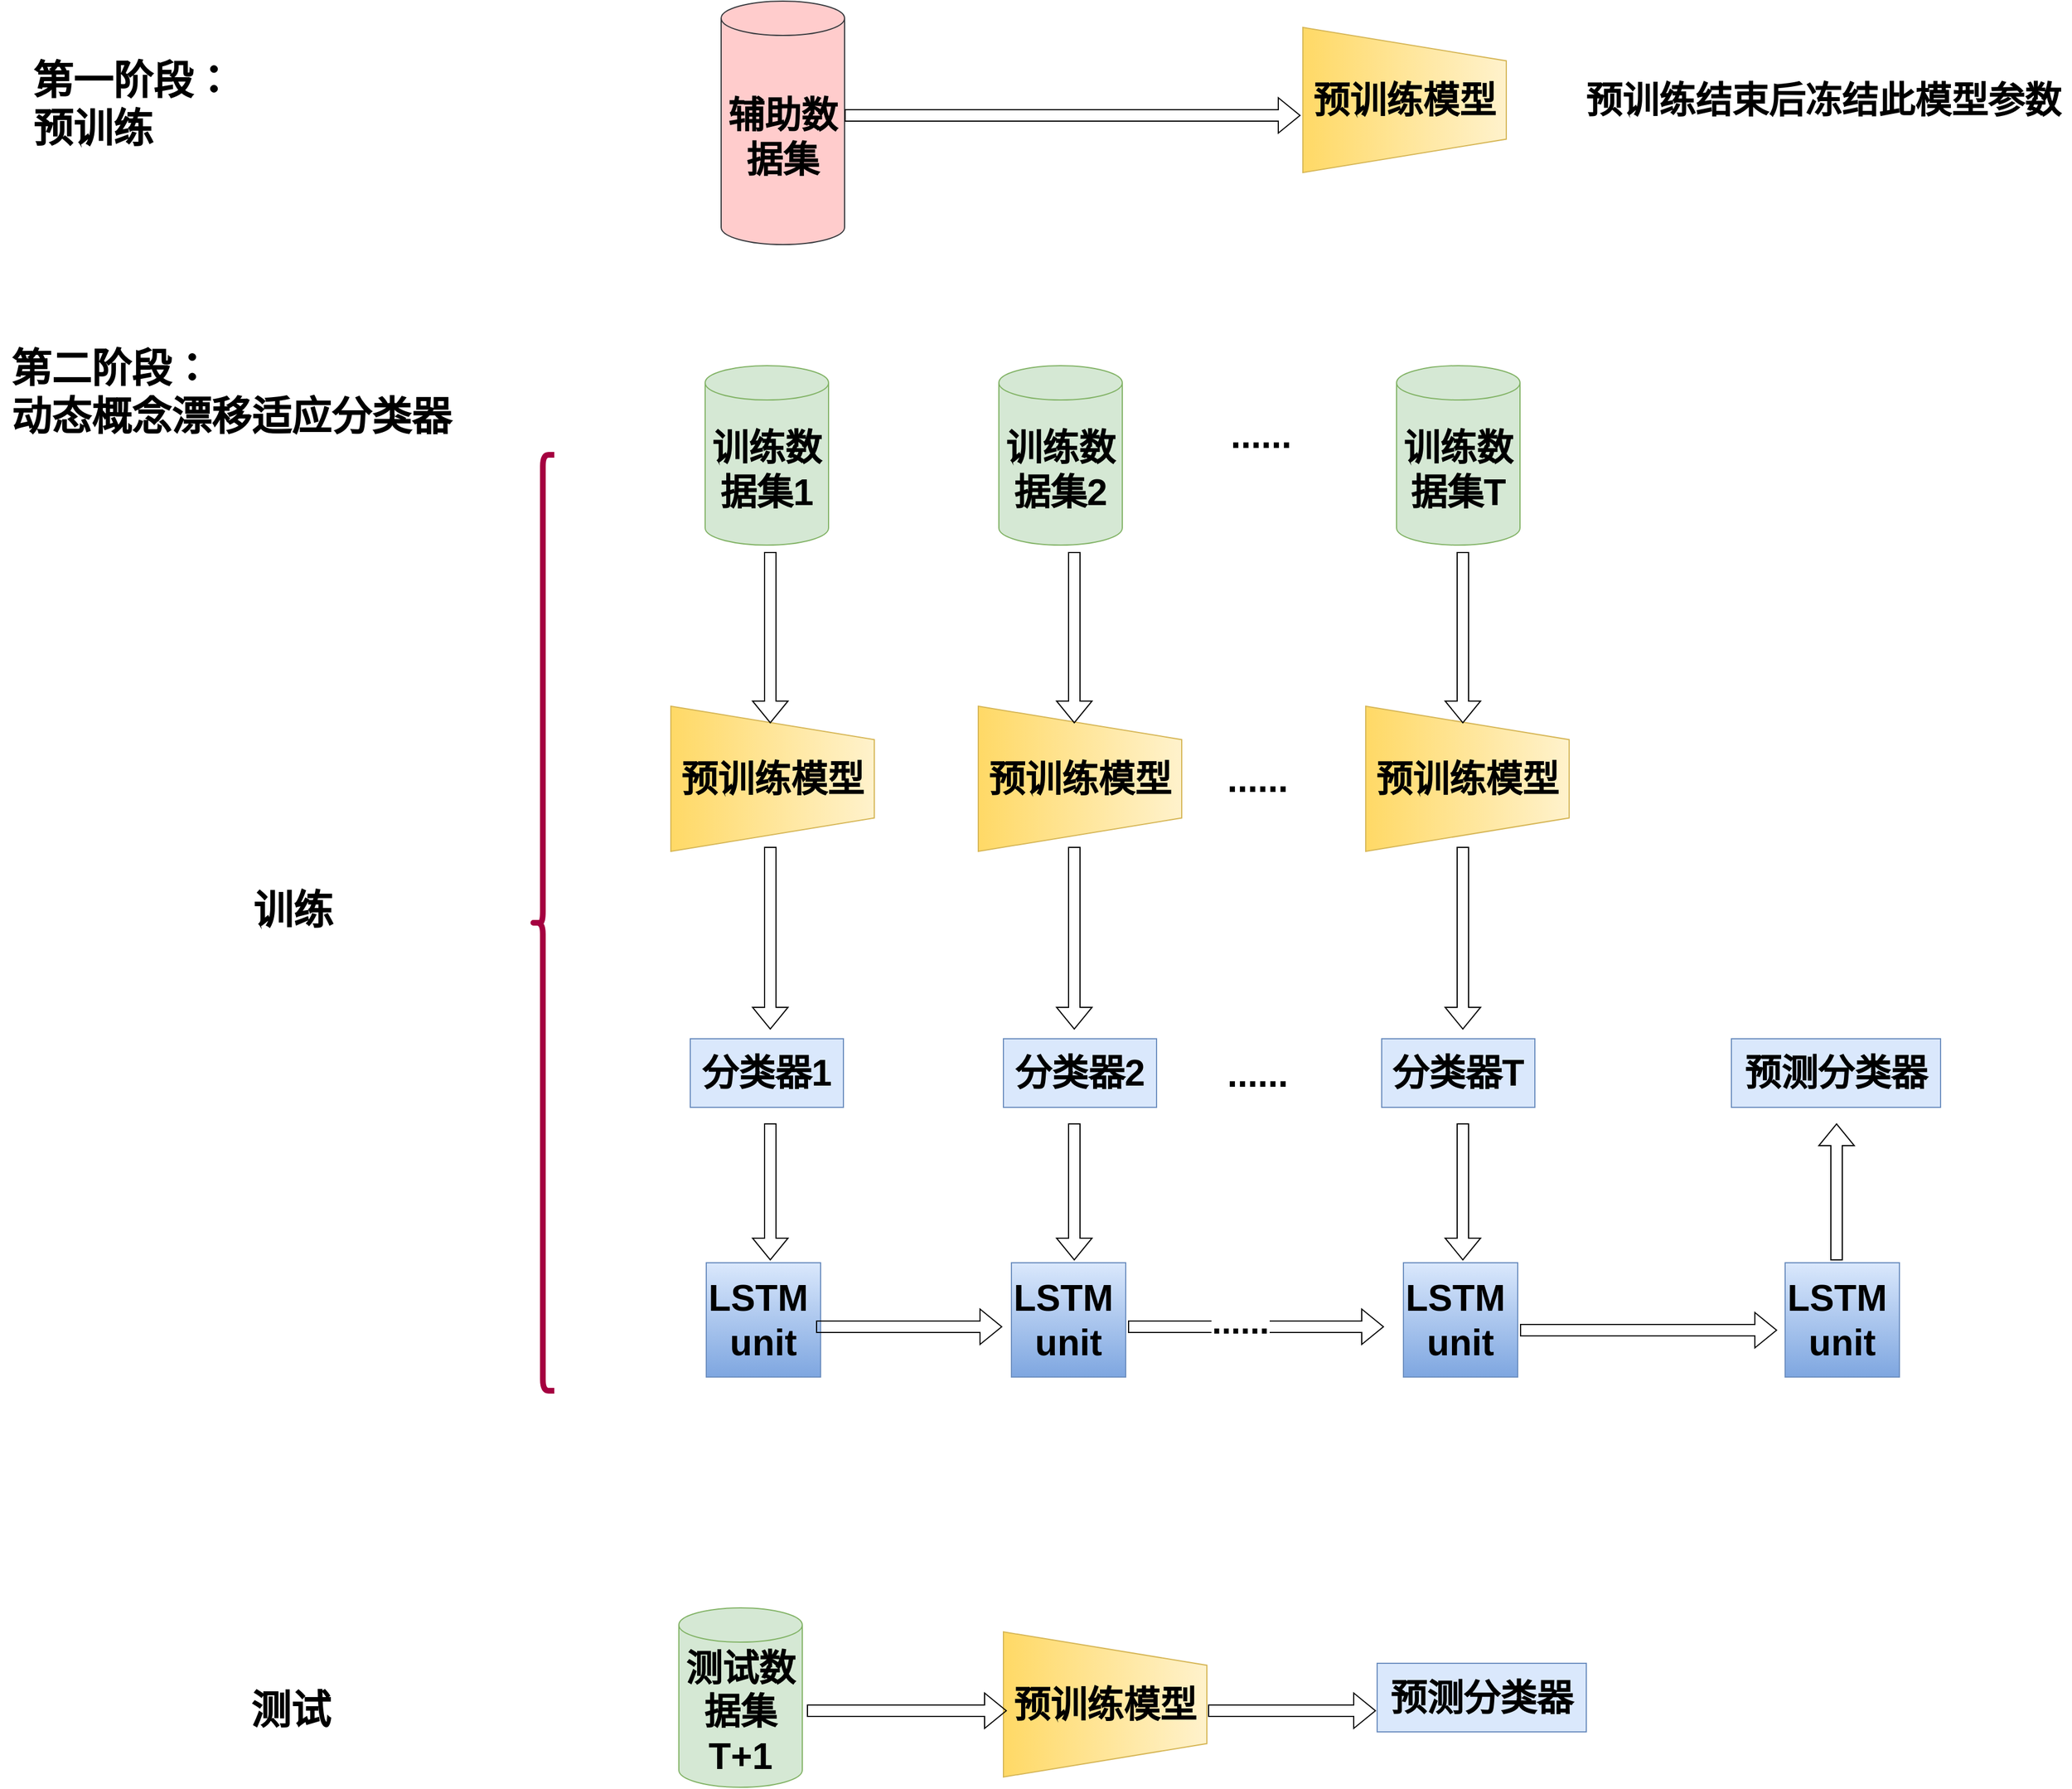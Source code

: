 <mxfile version="24.2.3" type="github">
  <diagram name="第 1 页" id="IuZ21-W2MwJ3771QIR-E">
    <mxGraphModel dx="3034" dy="2571" grid="0" gridSize="10" guides="1" tooltips="1" connect="1" arrows="1" fold="1" page="0" pageScale="1" pageWidth="827" pageHeight="1169" math="0" shadow="0">
      <root>
        <mxCell id="0" />
        <mxCell id="1" parent="0" />
        <mxCell id="ZrMqJIstzdSPl8vEg9Mc-193" value="&lt;div style=&quot;font-size: 35px;&quot; align=&quot;left&quot;&gt;&lt;font style=&quot;font-size: 35px;&quot;&gt;&lt;font style=&quot;font-size: 35px;&quot;&gt;&lt;b&gt;第一阶段：&lt;/b&gt;&lt;/font&gt;&lt;br&gt;&lt;font style=&quot;font-size: 35px;&quot;&gt;&lt;font style=&quot;font-size: 35px;&quot;&gt;&lt;b&gt;预训练&lt;/b&gt;&lt;/font&gt;&lt;/font&gt;&lt;br&gt;&lt;br&gt;&lt;/font&gt;&lt;/div&gt;&lt;div style=&quot;font-size: 35px;&quot; align=&quot;left&quot;&gt;&lt;font style=&quot;font-size: 35px;&quot;&gt;&lt;br&gt;&lt;/font&gt;&lt;/div&gt;" style="text;html=1;align=left;verticalAlign=middle;resizable=0;points=[];autosize=1;strokeColor=none;fillColor=none;" vertex="1" parent="1">
          <mxGeometry x="-287" y="-911" width="193" height="181" as="geometry" />
        </mxCell>
        <mxCell id="ZrMqJIstzdSPl8vEg9Mc-194" value="&lt;div style=&quot;font-size: 35px;&quot; align=&quot;left&quot;&gt;&lt;font style=&quot;font-size: 35px;&quot;&gt;&lt;b&gt;&lt;font style=&quot;font-size: 35px;&quot;&gt;第二阶段：&lt;/font&gt;&lt;/b&gt;&lt;br&gt;&lt;font style=&quot;font-size: 35px;&quot;&gt;&lt;b&gt;&lt;font style=&quot;font-size: 35px;&quot;&gt;动态概念漂移适应分类器&lt;/font&gt;&lt;/b&gt;&lt;/font&gt;&lt;br&gt;&lt;/font&gt;&lt;/div&gt;" style="text;html=1;align=center;verticalAlign=middle;resizable=0;points=[];autosize=1;strokeColor=none;fillColor=none;" vertex="1" parent="1">
          <mxGeometry x="-314" y="-659" width="403" height="97" as="geometry" />
        </mxCell>
        <mxCell id="ZrMqJIstzdSPl8vEg9Mc-202" value="&lt;font size=&quot;1&quot;&gt;&lt;b style=&quot;font-size: 32px;&quot;&gt;辅助数据集&lt;/b&gt;&lt;/font&gt;" style="shape=cylinder3;whiteSpace=wrap;html=1;boundedLbl=1;backgroundOutline=1;size=15;fillColor=#ffcccc;strokeColor=#36393d;" vertex="1" parent="1">
          <mxGeometry x="317" y="-952" width="108" height="213" as="geometry" />
        </mxCell>
        <mxCell id="ZrMqJIstzdSPl8vEg9Mc-203" value="&lt;font size=&quot;1&quot;&gt;&lt;b style=&quot;font-size: 32px;&quot;&gt;预训练模型&lt;/b&gt;&lt;/font&gt;" style="verticalLabelPosition=middle;verticalAlign=middle;html=1;shape=trapezoid;perimeter=trapezoidPerimeter;whiteSpace=wrap;size=0.23;arcSize=10;flipV=1;labelPosition=center;align=center;direction=south;fillColor=#fff2cc;gradientColor=#ffd966;strokeColor=#d6b656;" vertex="1" parent="1">
          <mxGeometry x="826" y="-929" width="178" height="127" as="geometry" />
        </mxCell>
        <mxCell id="ZrMqJIstzdSPl8vEg9Mc-204" value="" style="shape=flexArrow;endArrow=classic;html=1;rounded=0;" edge="1" parent="1">
          <mxGeometry width="50" height="50" relative="1" as="geometry">
            <mxPoint x="425" y="-852" as="sourcePoint" />
            <mxPoint x="824" y="-852" as="targetPoint" />
          </mxGeometry>
        </mxCell>
        <mxCell id="ZrMqJIstzdSPl8vEg9Mc-205" value="&lt;font size=&quot;1&quot;&gt;&lt;b style=&quot;font-size: 32px;&quot;&gt;训练数据集1&lt;/b&gt;&lt;/font&gt;" style="shape=cylinder3;whiteSpace=wrap;html=1;boundedLbl=1;backgroundOutline=1;size=15;fillColor=#d5e8d4;strokeColor=#82b366;" vertex="1" parent="1">
          <mxGeometry x="303" y="-633" width="108" height="157" as="geometry" />
        </mxCell>
        <mxCell id="ZrMqJIstzdSPl8vEg9Mc-206" value="&lt;font size=&quot;1&quot;&gt;&lt;b style=&quot;font-size: 35px;&quot;&gt;训练&lt;/b&gt;&lt;/font&gt;" style="text;html=1;align=center;verticalAlign=middle;resizable=0;points=[];autosize=1;strokeColor=none;fillColor=none;" vertex="1" parent="1">
          <mxGeometry x="-102" y="-184" width="88" height="54" as="geometry" />
        </mxCell>
        <mxCell id="ZrMqJIstzdSPl8vEg9Mc-207" value="&lt;font size=&quot;1&quot;&gt;&lt;b style=&quot;font-size: 35px;&quot;&gt;测试&lt;/b&gt;&lt;/font&gt;" style="text;html=1;align=center;verticalAlign=middle;resizable=0;points=[];autosize=1;strokeColor=none;fillColor=none;" vertex="1" parent="1">
          <mxGeometry x="-104" y="516" width="88" height="54" as="geometry" />
        </mxCell>
        <mxCell id="ZrMqJIstzdSPl8vEg9Mc-208" value="&lt;font size=&quot;1&quot;&gt;&lt;b style=&quot;font-size: 32px;&quot;&gt;训练数据集2&lt;/b&gt;&lt;/font&gt;" style="shape=cylinder3;whiteSpace=wrap;html=1;boundedLbl=1;backgroundOutline=1;size=15;fillColor=#d5e8d4;strokeColor=#82b366;" vertex="1" parent="1">
          <mxGeometry x="560" y="-633" width="108" height="157" as="geometry" />
        </mxCell>
        <mxCell id="ZrMqJIstzdSPl8vEg9Mc-209" value="&lt;font size=&quot;1&quot;&gt;&lt;b style=&quot;font-size: 32px;&quot;&gt;训练数据集T&lt;/b&gt;&lt;/font&gt;" style="shape=cylinder3;whiteSpace=wrap;html=1;boundedLbl=1;backgroundOutline=1;size=15;fillColor=#d5e8d4;strokeColor=#82b366;" vertex="1" parent="1">
          <mxGeometry x="908" y="-633" width="108" height="157" as="geometry" />
        </mxCell>
        <mxCell id="ZrMqJIstzdSPl8vEg9Mc-214" value="&lt;font size=&quot;1&quot;&gt;&lt;b style=&quot;font-size: 32px;&quot;&gt;分类器1&lt;/b&gt;&lt;/font&gt;" style="rounded=0;whiteSpace=wrap;html=1;fillColor=#dae8fc;strokeColor=#6c8ebf;" vertex="1" parent="1">
          <mxGeometry x="290" y="-44" width="134" height="60" as="geometry" />
        </mxCell>
        <mxCell id="ZrMqJIstzdSPl8vEg9Mc-217" value="&lt;font size=&quot;1&quot;&gt;&lt;b style=&quot;font-size: 32px;&quot;&gt;分类器2&lt;/b&gt;&lt;/font&gt;" style="rounded=0;whiteSpace=wrap;html=1;fillColor=#dae8fc;strokeColor=#6c8ebf;" vertex="1" parent="1">
          <mxGeometry x="564" y="-44" width="134" height="60" as="geometry" />
        </mxCell>
        <mxCell id="ZrMqJIstzdSPl8vEg9Mc-218" value="&lt;font size=&quot;1&quot;&gt;&lt;b style=&quot;font-size: 32px;&quot;&gt;分类器T&lt;/b&gt;&lt;/font&gt;" style="rounded=0;whiteSpace=wrap;html=1;fillColor=#dae8fc;strokeColor=#6c8ebf;" vertex="1" parent="1">
          <mxGeometry x="895" y="-44" width="134" height="60" as="geometry" />
        </mxCell>
        <mxCell id="ZrMqJIstzdSPl8vEg9Mc-229" value="&lt;font size=&quot;1&quot;&gt;&lt;b style=&quot;font-size: 32px;&quot;&gt;测试数据集T+1&lt;/b&gt;&lt;/font&gt;" style="shape=cylinder3;whiteSpace=wrap;html=1;boundedLbl=1;backgroundOutline=1;size=15;fillColor=#d5e8d4;strokeColor=#82b366;" vertex="1" parent="1">
          <mxGeometry x="280" y="454" width="108" height="157" as="geometry" />
        </mxCell>
        <mxCell id="ZrMqJIstzdSPl8vEg9Mc-240" value="&lt;font size=&quot;1&quot;&gt;&lt;b style=&quot;font-size: 32px;&quot;&gt;预训练模型&lt;/b&gt;&lt;/font&gt;" style="verticalLabelPosition=middle;verticalAlign=middle;html=1;shape=trapezoid;perimeter=trapezoidPerimeter;whiteSpace=wrap;size=0.23;arcSize=10;flipV=1;labelPosition=center;align=center;direction=south;fillColor=#fff2cc;gradientColor=#ffd966;strokeColor=#d6b656;" vertex="1" parent="1">
          <mxGeometry x="273" y="-335" width="178" height="127" as="geometry" />
        </mxCell>
        <mxCell id="ZrMqJIstzdSPl8vEg9Mc-244" value="&lt;font style=&quot;font-size: 32px;&quot;&gt;&lt;b&gt;...&lt;font style=&quot;font-size: 32px;&quot;&gt;...&lt;/font&gt;&lt;/b&gt;&lt;/font&gt;" style="text;html=1;align=center;verticalAlign=middle;resizable=0;points=[];autosize=1;strokeColor=none;fillColor=none;fontSize=18;" vertex="1" parent="1">
          <mxGeometry x="753" y="-598" width="71" height="51" as="geometry" />
        </mxCell>
        <mxCell id="ZrMqJIstzdSPl8vEg9Mc-245" style="edgeStyle=orthogonalEdgeStyle;rounded=0;orthogonalLoop=1;jettySize=auto;html=1;exitX=0.5;exitY=1;exitDx=0;exitDy=0;" edge="1" parent="1" source="ZrMqJIstzdSPl8vEg9Mc-217" target="ZrMqJIstzdSPl8vEg9Mc-217">
          <mxGeometry relative="1" as="geometry" />
        </mxCell>
        <mxCell id="ZrMqJIstzdSPl8vEg9Mc-247" value="&lt;div style=&quot;font-size: 32px;&quot;&gt;&lt;font style=&quot;font-size: 32px;&quot;&gt;&lt;b&gt;&lt;font style=&quot;font-size: 32px;&quot;&gt;LSTM&amp;nbsp;&lt;/font&gt;&lt;/b&gt;&lt;/font&gt;&lt;/div&gt;&lt;div style=&quot;font-size: 32px;&quot;&gt;&lt;font style=&quot;font-size: 32px;&quot;&gt;&lt;b&gt;&lt;font style=&quot;font-size: 32px;&quot;&gt;unit &lt;br&gt;&lt;/font&gt;&lt;/b&gt;&lt;/font&gt;&lt;/div&gt;" style="whiteSpace=wrap;html=1;aspect=fixed;fillColor=#dae8fc;strokeColor=#6c8ebf;gradientColor=#7ea6e0;" vertex="1" parent="1">
          <mxGeometry x="571" y="152" width="100" height="100" as="geometry" />
        </mxCell>
        <mxCell id="ZrMqJIstzdSPl8vEg9Mc-249" value="&lt;div style=&quot;font-size: 32px;&quot; align=&quot;center&quot;&gt;&lt;font style=&quot;font-size: 32px;&quot;&gt;&lt;b&gt;&lt;font style=&quot;font-size: 32px;&quot;&gt;LSTM&amp;nbsp;&lt;/font&gt;&lt;/b&gt;&lt;/font&gt;&lt;/div&gt;&lt;div style=&quot;font-size: 32px;&quot; align=&quot;center&quot;&gt;&lt;font style=&quot;font-size: 32px;&quot;&gt;&lt;b&gt;&lt;font style=&quot;font-size: 32px;&quot;&gt;unit &lt;br&gt;&lt;/font&gt;&lt;/b&gt;&lt;/font&gt;&lt;/div&gt;" style="whiteSpace=wrap;html=1;aspect=fixed;fillColor=#dae8fc;strokeColor=#6c8ebf;gradientColor=#7ea6e0;align=center;" vertex="1" parent="1">
          <mxGeometry x="304" y="152" width="100" height="100" as="geometry" />
        </mxCell>
        <mxCell id="ZrMqJIstzdSPl8vEg9Mc-251" value="&lt;div style=&quot;font-size: 32px;&quot;&gt;&lt;font style=&quot;font-size: 32px;&quot;&gt;&lt;b&gt;&lt;font style=&quot;font-size: 32px;&quot;&gt;LSTM&amp;nbsp;&lt;/font&gt;&lt;/b&gt;&lt;/font&gt;&lt;/div&gt;&lt;div style=&quot;font-size: 32px;&quot;&gt;&lt;font style=&quot;font-size: 32px;&quot;&gt;&lt;b&gt;&lt;font style=&quot;font-size: 32px;&quot;&gt;unit &lt;br&gt;&lt;/font&gt;&lt;/b&gt;&lt;/font&gt;&lt;/div&gt;" style="whiteSpace=wrap;html=1;aspect=fixed;fillColor=#dae8fc;strokeColor=#6c8ebf;gradientColor=#7ea6e0;" vertex="1" parent="1">
          <mxGeometry x="914" y="152" width="100" height="100" as="geometry" />
        </mxCell>
        <mxCell id="ZrMqJIstzdSPl8vEg9Mc-252" value="&lt;div style=&quot;font-size: 32px;&quot;&gt;&lt;font style=&quot;font-size: 32px;&quot;&gt;&lt;b&gt;&lt;font style=&quot;font-size: 32px;&quot;&gt;LSTM&amp;nbsp;&lt;/font&gt;&lt;/b&gt;&lt;/font&gt;&lt;/div&gt;&lt;div style=&quot;font-size: 32px;&quot;&gt;&lt;font style=&quot;font-size: 32px;&quot;&gt;&lt;b&gt;&lt;font style=&quot;font-size: 32px;&quot;&gt;unit &lt;br&gt;&lt;/font&gt;&lt;/b&gt;&lt;/font&gt;&lt;/div&gt;" style="whiteSpace=wrap;html=1;aspect=fixed;fillColor=#dae8fc;strokeColor=#6c8ebf;gradientColor=#7ea6e0;" vertex="1" parent="1">
          <mxGeometry x="1248" y="152" width="100" height="100" as="geometry" />
        </mxCell>
        <mxCell id="ZrMqJIstzdSPl8vEg9Mc-257" value="&lt;font size=&quot;1&quot;&gt;&lt;b&gt;&lt;font style=&quot;font-size: 32px;&quot;&gt;预测分类器&lt;/font&gt;&lt;/b&gt;&lt;/font&gt;" style="rounded=0;whiteSpace=wrap;html=1;fillColor=#dae8fc;strokeColor=#6c8ebf;" vertex="1" parent="1">
          <mxGeometry x="1201" y="-44" width="183" height="60" as="geometry" />
        </mxCell>
        <mxCell id="ZrMqJIstzdSPl8vEg9Mc-259" value="&lt;font size=&quot;1&quot;&gt;&lt;b style=&quot;font-size: 32px;&quot;&gt;预训练模型&lt;/b&gt;&lt;/font&gt;" style="verticalLabelPosition=middle;verticalAlign=middle;html=1;shape=trapezoid;perimeter=trapezoidPerimeter;whiteSpace=wrap;size=0.23;arcSize=10;flipV=1;labelPosition=center;align=center;direction=south;fillColor=#fff2cc;gradientColor=#ffd966;strokeColor=#d6b656;" vertex="1" parent="1">
          <mxGeometry x="564" y="475" width="178" height="127" as="geometry" />
        </mxCell>
        <mxCell id="ZrMqJIstzdSPl8vEg9Mc-261" value="&lt;font size=&quot;1&quot;&gt;&lt;b&gt;&lt;font style=&quot;font-size: 32px;&quot;&gt;预测分类器&lt;/font&gt;&lt;/b&gt;&lt;/font&gt;" style="rounded=0;whiteSpace=wrap;html=1;fillColor=#dae8fc;strokeColor=#6c8ebf;" vertex="1" parent="1">
          <mxGeometry x="891" y="502.5" width="183" height="60" as="geometry" />
        </mxCell>
        <mxCell id="ZrMqJIstzdSPl8vEg9Mc-262" value="&lt;font size=&quot;1&quot;&gt;&lt;b style=&quot;font-size: 32px;&quot;&gt;预训练结束后冻结此模型参数&lt;/b&gt;&lt;/font&gt;" style="text;html=1;align=center;verticalAlign=middle;resizable=0;points=[];autosize=1;strokeColor=none;fillColor=none;" vertex="1" parent="1">
          <mxGeometry x="1064" y="-890.5" width="434" height="50" as="geometry" />
        </mxCell>
        <mxCell id="ZrMqJIstzdSPl8vEg9Mc-263" value="&lt;font size=&quot;1&quot;&gt;&lt;b style=&quot;font-size: 32px;&quot;&gt;预训练模型&lt;/b&gt;&lt;/font&gt;" style="verticalLabelPosition=middle;verticalAlign=middle;html=1;shape=trapezoid;perimeter=trapezoidPerimeter;whiteSpace=wrap;size=0.23;arcSize=10;flipV=1;labelPosition=center;align=center;direction=south;fillColor=#fff2cc;gradientColor=#ffd966;strokeColor=#d6b656;" vertex="1" parent="1">
          <mxGeometry x="542" y="-335" width="178" height="127" as="geometry" />
        </mxCell>
        <mxCell id="ZrMqJIstzdSPl8vEg9Mc-264" value="&lt;font size=&quot;1&quot;&gt;&lt;b style=&quot;font-size: 32px;&quot;&gt;预训练模型&lt;/b&gt;&lt;/font&gt;" style="verticalLabelPosition=middle;verticalAlign=middle;html=1;shape=trapezoid;perimeter=trapezoidPerimeter;whiteSpace=wrap;size=0.23;arcSize=10;flipV=1;labelPosition=center;align=center;direction=south;fillColor=#fff2cc;gradientColor=#ffd966;strokeColor=#d6b656;" vertex="1" parent="1">
          <mxGeometry x="881" y="-335" width="178" height="127" as="geometry" />
        </mxCell>
        <mxCell id="ZrMqJIstzdSPl8vEg9Mc-267" value="" style="shape=flexArrow;endArrow=classic;html=1;rounded=0;" edge="1" parent="1">
          <mxGeometry width="50" height="50" relative="1" as="geometry">
            <mxPoint x="392" y="544" as="sourcePoint" />
            <mxPoint x="567" y="544" as="targetPoint" />
          </mxGeometry>
        </mxCell>
        <mxCell id="ZrMqJIstzdSPl8vEg9Mc-268" value="" style="shape=flexArrow;endArrow=classic;html=1;rounded=0;" edge="1" parent="1">
          <mxGeometry width="50" height="50" relative="1" as="geometry">
            <mxPoint x="743" y="544" as="sourcePoint" />
            <mxPoint x="890" y="544" as="targetPoint" />
          </mxGeometry>
        </mxCell>
        <mxCell id="ZrMqJIstzdSPl8vEg9Mc-269" value="&lt;font style=&quot;font-size: 32px;&quot;&gt;&lt;b&gt;...&lt;font style=&quot;font-size: 32px;&quot;&gt;...&lt;/font&gt;&lt;/b&gt;&lt;/font&gt;" style="text;html=1;align=center;verticalAlign=middle;resizable=0;points=[];autosize=1;strokeColor=none;fillColor=none;fontSize=18;" vertex="1" parent="1">
          <mxGeometry x="750" y="-296.5" width="71" height="51" as="geometry" />
        </mxCell>
        <mxCell id="ZrMqJIstzdSPl8vEg9Mc-270" value="&lt;font style=&quot;font-size: 32px;&quot;&gt;&lt;b&gt;...&lt;font style=&quot;font-size: 32px;&quot;&gt;...&lt;/font&gt;&lt;/b&gt;&lt;/font&gt;" style="text;html=1;align=center;verticalAlign=middle;resizable=0;points=[];autosize=1;strokeColor=none;fillColor=none;fontSize=18;" vertex="1" parent="1">
          <mxGeometry x="750" y="-39" width="71" height="51" as="geometry" />
        </mxCell>
        <mxCell id="ZrMqJIstzdSPl8vEg9Mc-276" value="" style="shape=flexArrow;endArrow=classic;html=1;rounded=0;" edge="1" parent="1">
          <mxGeometry width="50" height="50" relative="1" as="geometry">
            <mxPoint x="400" y="208" as="sourcePoint" />
            <mxPoint x="563" y="208" as="targetPoint" />
          </mxGeometry>
        </mxCell>
        <mxCell id="ZrMqJIstzdSPl8vEg9Mc-277" value="" style="shape=flexArrow;endArrow=classic;html=1;rounded=0;" edge="1" parent="1">
          <mxGeometry width="50" height="50" relative="1" as="geometry">
            <mxPoint x="673" y="208" as="sourcePoint" />
            <mxPoint x="897" y="208" as="targetPoint" />
          </mxGeometry>
        </mxCell>
        <mxCell id="ZrMqJIstzdSPl8vEg9Mc-291" value="&lt;font style=&quot;font-size: 30px;&quot;&gt;&lt;b&gt;...&lt;font style=&quot;font-size: 30px;&quot;&gt;...&lt;/font&gt;&lt;/b&gt;&lt;/font&gt;" style="edgeLabel;html=1;align=center;verticalAlign=middle;resizable=0;points=[];" vertex="1" connectable="0" parent="ZrMqJIstzdSPl8vEg9Mc-277">
          <mxGeometry x="-0.119" y="5" relative="1" as="geometry">
            <mxPoint x="-1" as="offset" />
          </mxGeometry>
        </mxCell>
        <mxCell id="ZrMqJIstzdSPl8vEg9Mc-278" value="" style="shape=flexArrow;endArrow=classic;html=1;rounded=0;" edge="1" parent="1">
          <mxGeometry width="50" height="50" relative="1" as="geometry">
            <mxPoint x="1016" y="211" as="sourcePoint" />
            <mxPoint x="1241" y="211" as="targetPoint" />
          </mxGeometry>
        </mxCell>
        <mxCell id="ZrMqJIstzdSPl8vEg9Mc-280" value="" style="shape=flexArrow;endArrow=classic;html=1;rounded=0;" edge="1" parent="1">
          <mxGeometry width="50" height="50" relative="1" as="geometry">
            <mxPoint x="360" y="-470" as="sourcePoint" />
            <mxPoint x="360" y="-320" as="targetPoint" />
          </mxGeometry>
        </mxCell>
        <mxCell id="ZrMqJIstzdSPl8vEg9Mc-282" value="" style="shape=flexArrow;endArrow=classic;html=1;rounded=0;" edge="1" parent="1">
          <mxGeometry width="50" height="50" relative="1" as="geometry">
            <mxPoint x="626" y="-470" as="sourcePoint" />
            <mxPoint x="626" y="-320" as="targetPoint" />
          </mxGeometry>
        </mxCell>
        <mxCell id="ZrMqJIstzdSPl8vEg9Mc-283" value="" style="shape=flexArrow;endArrow=classic;html=1;rounded=0;" edge="1" parent="1">
          <mxGeometry width="50" height="50" relative="1" as="geometry">
            <mxPoint x="966" y="-470" as="sourcePoint" />
            <mxPoint x="966" y="-320" as="targetPoint" />
          </mxGeometry>
        </mxCell>
        <mxCell id="ZrMqJIstzdSPl8vEg9Mc-284" value="" style="shape=flexArrow;endArrow=classic;html=1;rounded=0;" edge="1" parent="1">
          <mxGeometry width="50" height="50" relative="1" as="geometry">
            <mxPoint x="360" y="-212" as="sourcePoint" />
            <mxPoint x="360" y="-52" as="targetPoint" />
          </mxGeometry>
        </mxCell>
        <mxCell id="ZrMqJIstzdSPl8vEg9Mc-285" value="" style="shape=flexArrow;endArrow=classic;html=1;rounded=0;" edge="1" parent="1">
          <mxGeometry width="50" height="50" relative="1" as="geometry">
            <mxPoint x="626" y="-212" as="sourcePoint" />
            <mxPoint x="626" y="-52" as="targetPoint" />
          </mxGeometry>
        </mxCell>
        <mxCell id="ZrMqJIstzdSPl8vEg9Mc-286" value="" style="shape=flexArrow;endArrow=classic;html=1;rounded=0;" edge="1" parent="1">
          <mxGeometry width="50" height="50" relative="1" as="geometry">
            <mxPoint x="966" y="-212" as="sourcePoint" />
            <mxPoint x="966" y="-52" as="targetPoint" />
          </mxGeometry>
        </mxCell>
        <mxCell id="ZrMqJIstzdSPl8vEg9Mc-287" value="" style="shape=flexArrow;endArrow=classic;html=1;rounded=0;" edge="1" parent="1">
          <mxGeometry width="50" height="50" relative="1" as="geometry">
            <mxPoint x="360" y="30" as="sourcePoint" />
            <mxPoint x="360" y="150" as="targetPoint" />
          </mxGeometry>
        </mxCell>
        <mxCell id="ZrMqJIstzdSPl8vEg9Mc-288" value="" style="shape=flexArrow;endArrow=classic;html=1;rounded=0;" edge="1" parent="1">
          <mxGeometry width="50" height="50" relative="1" as="geometry">
            <mxPoint x="626" y="30" as="sourcePoint" />
            <mxPoint x="626" y="150" as="targetPoint" />
          </mxGeometry>
        </mxCell>
        <mxCell id="ZrMqJIstzdSPl8vEg9Mc-289" value="" style="shape=flexArrow;endArrow=classic;html=1;rounded=0;" edge="1" parent="1">
          <mxGeometry width="50" height="50" relative="1" as="geometry">
            <mxPoint x="966" y="30" as="sourcePoint" />
            <mxPoint x="966" y="150" as="targetPoint" />
          </mxGeometry>
        </mxCell>
        <mxCell id="ZrMqJIstzdSPl8vEg9Mc-290" value="" style="shape=flexArrow;endArrow=classic;html=1;rounded=0;" edge="1" parent="1">
          <mxGeometry width="50" height="50" relative="1" as="geometry">
            <mxPoint x="1293" y="150" as="sourcePoint" />
            <mxPoint x="1293" y="30" as="targetPoint" />
          </mxGeometry>
        </mxCell>
        <mxCell id="ZrMqJIstzdSPl8vEg9Mc-292" value="" style="shape=curlyBracket;whiteSpace=wrap;html=1;rounded=1;flipH=1;labelPosition=right;verticalLabelPosition=middle;align=left;verticalAlign=middle;direction=west;strokeWidth=5;fillColor=#d80073;fontColor=#ffffff;strokeColor=#A50040;" vertex="1" parent="1">
          <mxGeometry x="151" y="-555" width="20" height="819" as="geometry" />
        </mxCell>
      </root>
    </mxGraphModel>
  </diagram>
</mxfile>
